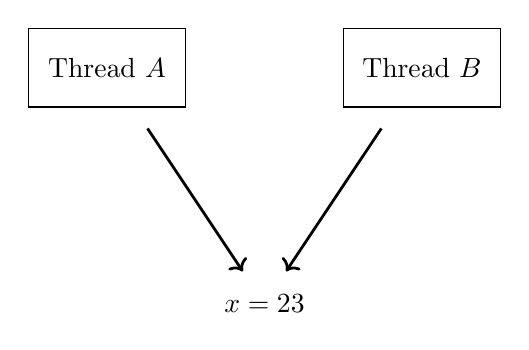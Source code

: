 \begin{tikzpicture}
  \node at (0,-3) (x) { $x = 23$ };

  \draw (-3,0.5) rectangle (-1,-0.5) node [midway] (A) { Thread $A$ };
  \draw (1,0.5) rectangle (3,-0.5) node [midway] (B) { Thread $B$ };

  \draw[->, line width=1pt, shorten <=18pt, shorten >=6pt] (A) -- (x);
  \draw[->, line width=1pt, shorten <=18pt, shorten >=6pt] (B) -- (x);
\end{tikzpicture}
